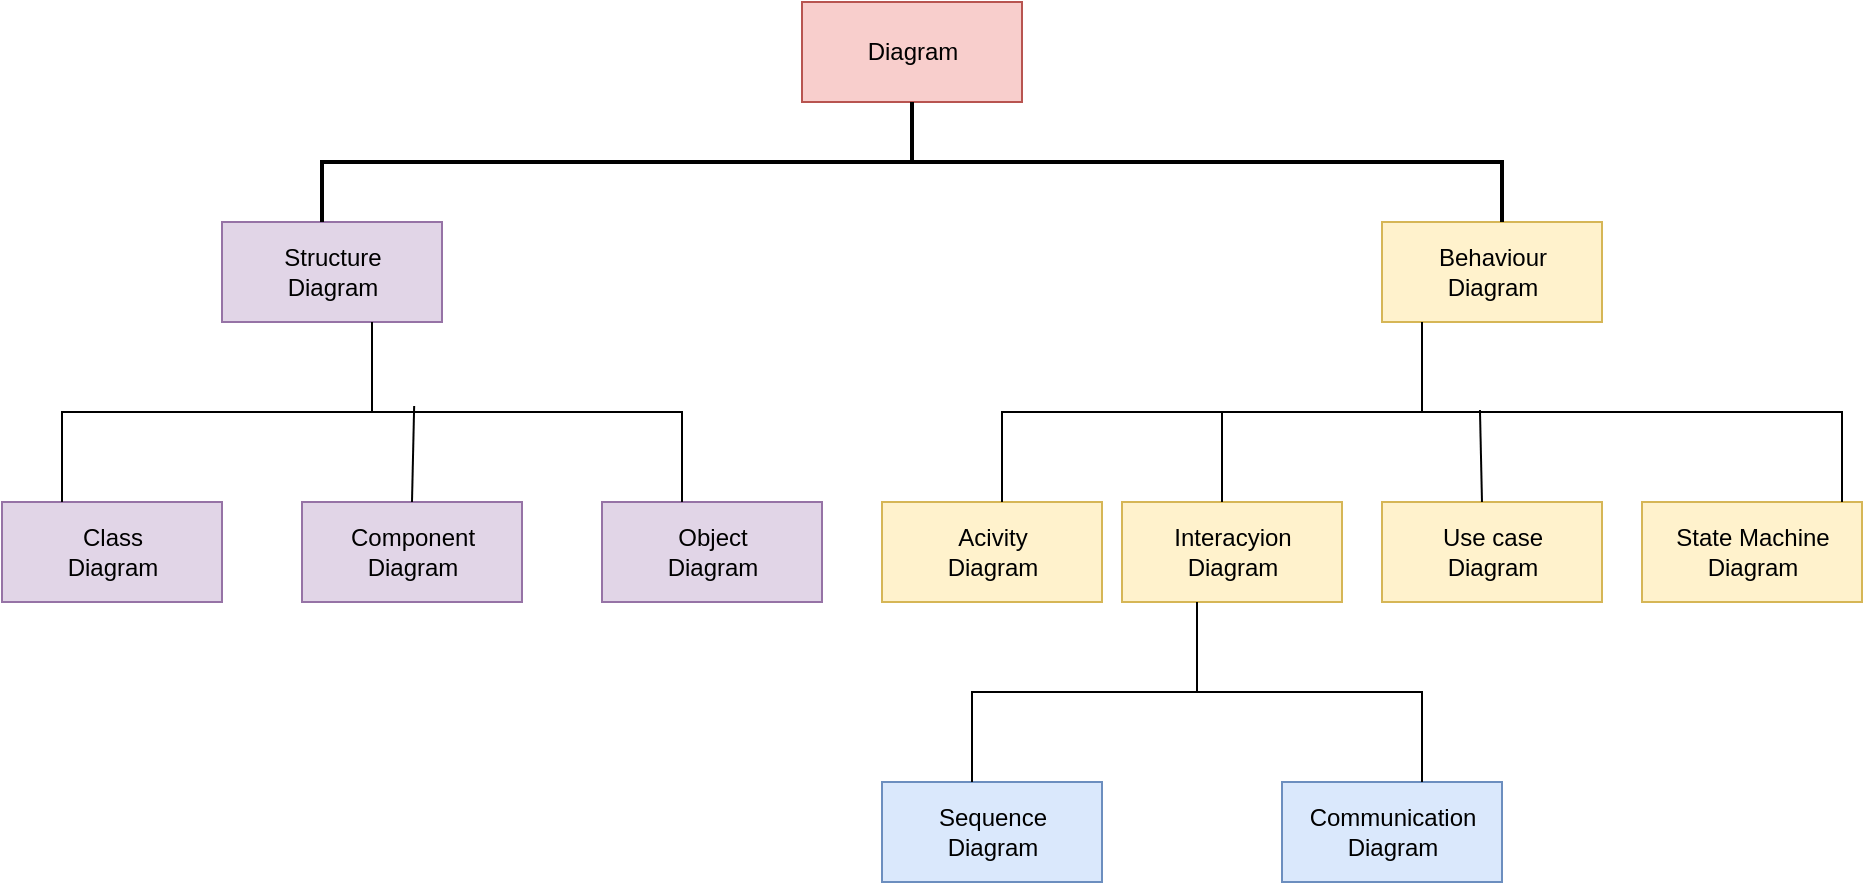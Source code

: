 <mxfile version="14.4.3" type="github">
  <diagram id="pbsW0EYo8v5bG5whGGnU" name="Page-1">
    <mxGraphModel dx="1769" dy="592" grid="1" gridSize="10" guides="1" tooltips="1" connect="1" arrows="1" fold="1" page="1" pageScale="1" pageWidth="827" pageHeight="1169" math="0" shadow="0">
      <root>
        <mxCell id="0" />
        <mxCell id="1" parent="0" />
        <object label="Diagram" id="_IIDbct3bR09GxDdQZMr-1">
          <mxCell style="fontFamily=Helvetica;html=1;fillColor=#f8cecc;strokeColor=#b85450;" vertex="1" parent="1">
            <mxGeometry x="350" y="130" width="110" height="50" as="geometry" />
          </mxCell>
        </object>
        <mxCell id="_IIDbct3bR09GxDdQZMr-2" value="Structure&lt;br&gt;Diagram" style="html=1;fillColor=#e1d5e7;strokeColor=#9673a6;" vertex="1" parent="1">
          <mxGeometry x="60" y="240" width="110" height="50" as="geometry" />
        </mxCell>
        <mxCell id="_IIDbct3bR09GxDdQZMr-3" value="Behaviour&lt;br&gt;Diagram" style="html=1;fillColor=#fff2cc;strokeColor=#d6b656;" vertex="1" parent="1">
          <mxGeometry x="640" y="240" width="110" height="50" as="geometry" />
        </mxCell>
        <mxCell id="_IIDbct3bR09GxDdQZMr-10" value="" style="strokeWidth=2;html=1;shape=mxgraph.flowchart.annotation_2;align=left;labelPosition=right;pointerEvents=1;direction=south;" vertex="1" parent="1">
          <mxGeometry x="110" y="180" width="590" height="60" as="geometry" />
        </mxCell>
        <mxCell id="_IIDbct3bR09GxDdQZMr-11" value="Class&lt;br&gt;Diagram" style="html=1;fillColor=#e1d5e7;strokeColor=#9673a6;" vertex="1" parent="1">
          <mxGeometry x="-50" y="380" width="110" height="50" as="geometry" />
        </mxCell>
        <mxCell id="_IIDbct3bR09GxDdQZMr-12" value="Object&lt;br&gt;Diagram" style="html=1;fillColor=#e1d5e7;strokeColor=#9673a6;" vertex="1" parent="1">
          <mxGeometry x="250" y="380" width="110" height="50" as="geometry" />
        </mxCell>
        <mxCell id="_IIDbct3bR09GxDdQZMr-13" value="Component&lt;br&gt;Diagram" style="html=1;fillColor=#e1d5e7;strokeColor=#9673a6;" vertex="1" parent="1">
          <mxGeometry x="100" y="380" width="110" height="50" as="geometry" />
        </mxCell>
        <mxCell id="_IIDbct3bR09GxDdQZMr-14" value="" style="html=1;shape=mxgraph.flowchart.annotation_2;align=left;labelPosition=right;direction=south;" vertex="1" parent="1">
          <mxGeometry x="-20" y="290" width="310" height="90" as="geometry" />
        </mxCell>
        <mxCell id="_IIDbct3bR09GxDdQZMr-16" value="" style="endArrow=none;html=1;exitX=0.5;exitY=0;exitDx=0;exitDy=0;entryX=0.467;entryY=0.432;entryDx=0;entryDy=0;entryPerimeter=0;" edge="1" parent="1" source="_IIDbct3bR09GxDdQZMr-13" target="_IIDbct3bR09GxDdQZMr-14">
          <mxGeometry width="50" height="50" relative="1" as="geometry">
            <mxPoint x="390" y="330" as="sourcePoint" />
            <mxPoint x="155" y="339" as="targetPoint" />
          </mxGeometry>
        </mxCell>
        <mxCell id="_IIDbct3bR09GxDdQZMr-17" value="State Machine&lt;br&gt;Diagram" style="html=1;fillColor=#fff2cc;strokeColor=#d6b656;" vertex="1" parent="1">
          <mxGeometry x="770" y="380" width="110" height="50" as="geometry" />
        </mxCell>
        <mxCell id="_IIDbct3bR09GxDdQZMr-18" value="Use case&lt;br&gt;Diagram" style="html=1;fillColor=#fff2cc;strokeColor=#d6b656;" vertex="1" parent="1">
          <mxGeometry x="640" y="380" width="110" height="50" as="geometry" />
        </mxCell>
        <mxCell id="_IIDbct3bR09GxDdQZMr-19" value="Interacyion&lt;br&gt;Diagram" style="html=1;fillColor=#fff2cc;strokeColor=#d6b656;" vertex="1" parent="1">
          <mxGeometry x="510" y="380" width="110" height="50" as="geometry" />
        </mxCell>
        <mxCell id="_IIDbct3bR09GxDdQZMr-20" value="Acivity&lt;br&gt;Diagram" style="html=1;fillColor=#fff2cc;strokeColor=#d6b656;" vertex="1" parent="1">
          <mxGeometry x="390" y="380" width="110" height="50" as="geometry" />
        </mxCell>
        <mxCell id="_IIDbct3bR09GxDdQZMr-21" value="" style="html=1;shape=mxgraph.flowchart.annotation_2;align=left;labelPosition=right;direction=south;" vertex="1" parent="1">
          <mxGeometry x="450" y="290" width="420" height="90" as="geometry" />
        </mxCell>
        <mxCell id="_IIDbct3bR09GxDdQZMr-23" value="" style="endArrow=none;html=1;entryX=0.489;entryY=0.431;entryDx=0;entryDy=0;entryPerimeter=0;" edge="1" parent="1" target="_IIDbct3bR09GxDdQZMr-21">
          <mxGeometry width="50" height="50" relative="1" as="geometry">
            <mxPoint x="690" y="380" as="sourcePoint" />
            <mxPoint x="740" y="330" as="targetPoint" />
          </mxGeometry>
        </mxCell>
        <mxCell id="_IIDbct3bR09GxDdQZMr-24" value="" style="endArrow=none;html=1;" edge="1" parent="1">
          <mxGeometry width="50" height="50" relative="1" as="geometry">
            <mxPoint x="560" y="380" as="sourcePoint" />
            <mxPoint x="560" y="335" as="targetPoint" />
          </mxGeometry>
        </mxCell>
        <mxCell id="_IIDbct3bR09GxDdQZMr-25" value="Communication&lt;br&gt;Diagram" style="html=1;fillColor=#dae8fc;strokeColor=#6c8ebf;" vertex="1" parent="1">
          <mxGeometry x="590" y="520" width="110" height="50" as="geometry" />
        </mxCell>
        <mxCell id="_IIDbct3bR09GxDdQZMr-26" value="Sequence&lt;br&gt;Diagram" style="html=1;fillColor=#dae8fc;strokeColor=#6c8ebf;" vertex="1" parent="1">
          <mxGeometry x="390" y="520" width="110" height="50" as="geometry" />
        </mxCell>
        <mxCell id="_IIDbct3bR09GxDdQZMr-28" value="" style="html=1;shape=mxgraph.flowchart.annotation_2;align=left;labelPosition=right;direction=south;" vertex="1" parent="1">
          <mxGeometry x="435" y="430" width="225" height="90" as="geometry" />
        </mxCell>
      </root>
    </mxGraphModel>
  </diagram>
</mxfile>
